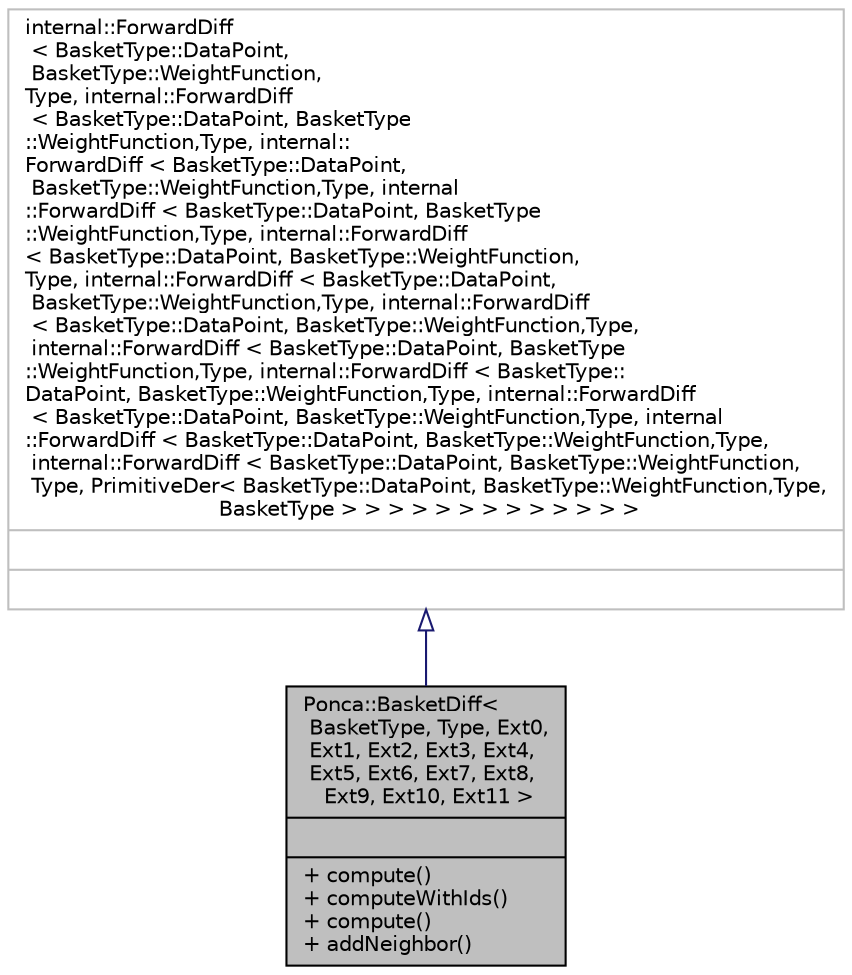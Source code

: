 digraph "Ponca::BasketDiff&lt; BasketType, Type, Ext0, Ext1, Ext2, Ext3, Ext4, Ext5, Ext6, Ext7, Ext8, Ext9, Ext10, Ext11 &gt;"
{
 // INTERACTIVE_SVG=YES
 // LATEX_PDF_SIZE
  bgcolor="transparent";
  edge [fontname="Helvetica",fontsize="10",labelfontname="Helvetica",labelfontsize="10"];
  node [fontname="Helvetica",fontsize="10",shape=record];
  Node1 [label="{Ponca::BasketDiff\<\l BasketType, Type, Ext0,\l Ext1, Ext2, Ext3, Ext4,\l Ext5, Ext6, Ext7, Ext8,\l Ext9, Ext10, Ext11 \>\n||+ compute()\l+ computeWithIds()\l+ compute()\l+ addNeighbor()\l}",height=0.2,width=0.4,color="black", fillcolor="grey75", style="filled", fontcolor="black",tooltip="Aggregator class used to declare specialized structures with derivatives computations,..."];
  Node2 -> Node1 [dir="back",color="midnightblue",fontsize="10",style="solid",arrowtail="onormal",fontname="Helvetica"];
  Node2 [label="{internal::ForwardDiff\l \< BasketType::DataPoint,\l BasketType::WeightFunction,\lType, internal::ForwardDiff\l \< BasketType::DataPoint, BasketType\l::WeightFunction,Type, internal::\lForwardDiff \< BasketType::DataPoint,\l BasketType::WeightFunction,Type, internal\l::ForwardDiff \< BasketType::DataPoint, BasketType\l::WeightFunction,Type, internal::ForwardDiff \l\< BasketType::DataPoint, BasketType::WeightFunction,\lType, internal::ForwardDiff \< BasketType::DataPoint,\l BasketType::WeightFunction,Type, internal::ForwardDiff\l \< BasketType::DataPoint, BasketType::WeightFunction,Type,\l internal::ForwardDiff \< BasketType::DataPoint, BasketType\l::WeightFunction,Type, internal::ForwardDiff \< BasketType::\lDataPoint, BasketType::WeightFunction,Type, internal::ForwardDiff\l \< BasketType::DataPoint, BasketType::WeightFunction,Type, internal\l::ForwardDiff \< BasketType::DataPoint, BasketType::WeightFunction,Type,\l internal::ForwardDiff \< BasketType::DataPoint, BasketType::WeightFunction,\l Type, PrimitiveDer\< BasketType::DataPoint, BasketType::WeightFunction,Type,\l BasketType \> \> \> \> \> \> \> \> \> \> \> \> \>\n||}",height=0.2,width=0.4,color="grey75",tooltip=" "];
}
